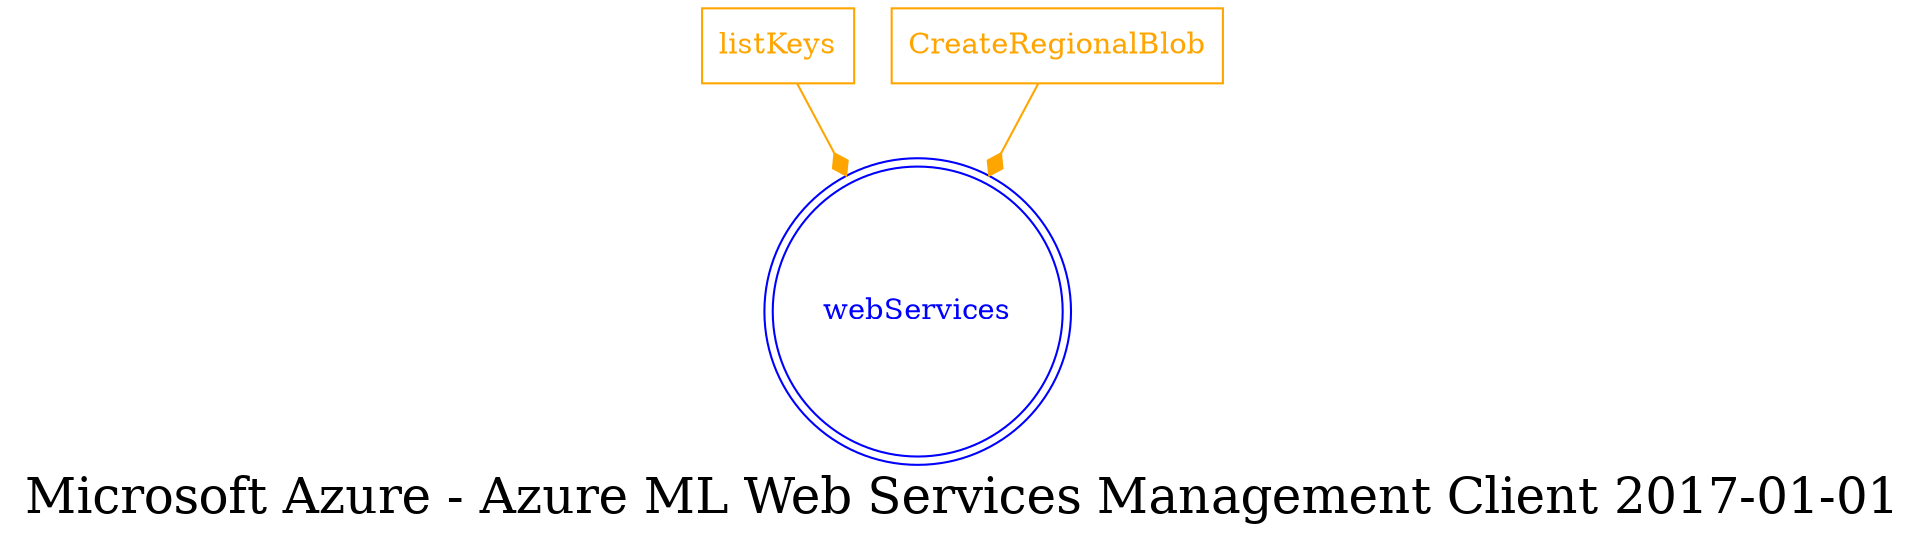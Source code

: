 digraph LexiconGraph {
graph[label="Microsoft Azure - Azure ML Web Services Management Client 2017-01-01", fontsize=24]
splines=true
"webServices" [color=blue, fontcolor=blue, shape=doublecircle]
"listKeys" [color=orange, fontcolor=orange, shape=box]
"listKeys" -> "webServices" [color=orange, fontcolor=orange, arrowhead=diamond, arrowtail=none]
"CreateRegionalBlob" [color=orange, fontcolor=orange, shape=box]
"CreateRegionalBlob" -> "webServices" [color=orange, fontcolor=orange, arrowhead=diamond, arrowtail=none]
}
